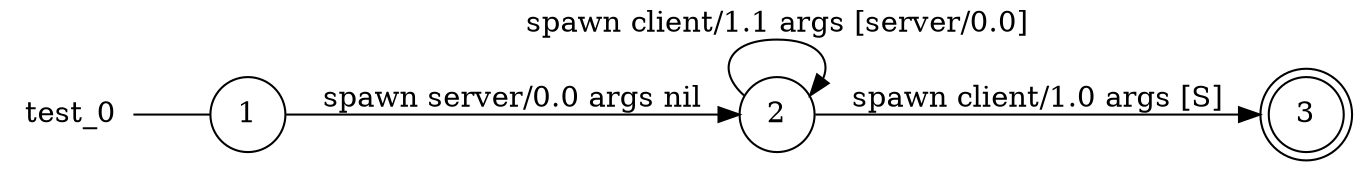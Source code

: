 digraph test_0 {
	rankdir="LR";
	n_0 [label="test_0", shape="plaintext"];
	n_1 [id="1", shape=circle, label="1"];
	n_0 -> n_1 [arrowhead=none];
	n_2 [id="3", shape=doublecircle, label="3"];
	n_3 [id="2", shape=circle, label="2"];

	n_3 -> n_2 [id="[$e|4]", label="spawn client/1.0 args [S]"];
	n_1 -> n_3 [id="[$e|3]", label="spawn server/0.0 args nil"];
	n_3 -> n_3 [id="[$e|6]", label="spawn client/1.1 args [server/0.0]"];
}
